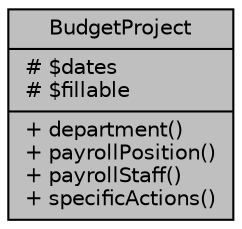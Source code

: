 digraph "BudgetProject"
{
 // LATEX_PDF_SIZE
  bgcolor="transparent";
  edge [fontname="Helvetica",fontsize="10",labelfontname="Helvetica",labelfontsize="10"];
  node [fontname="Helvetica",fontsize="10",shape=record];
  Node1 [label="{BudgetProject\n|# $dates\l# $fillable\l|+ department()\l+ payrollPosition()\l+ payrollStaff()\l+ specificActions()\l}",height=0.2,width=0.4,color="black", fillcolor="grey75", style="filled", fontcolor="black",tooltip="Datos de Proyectos."];
}

